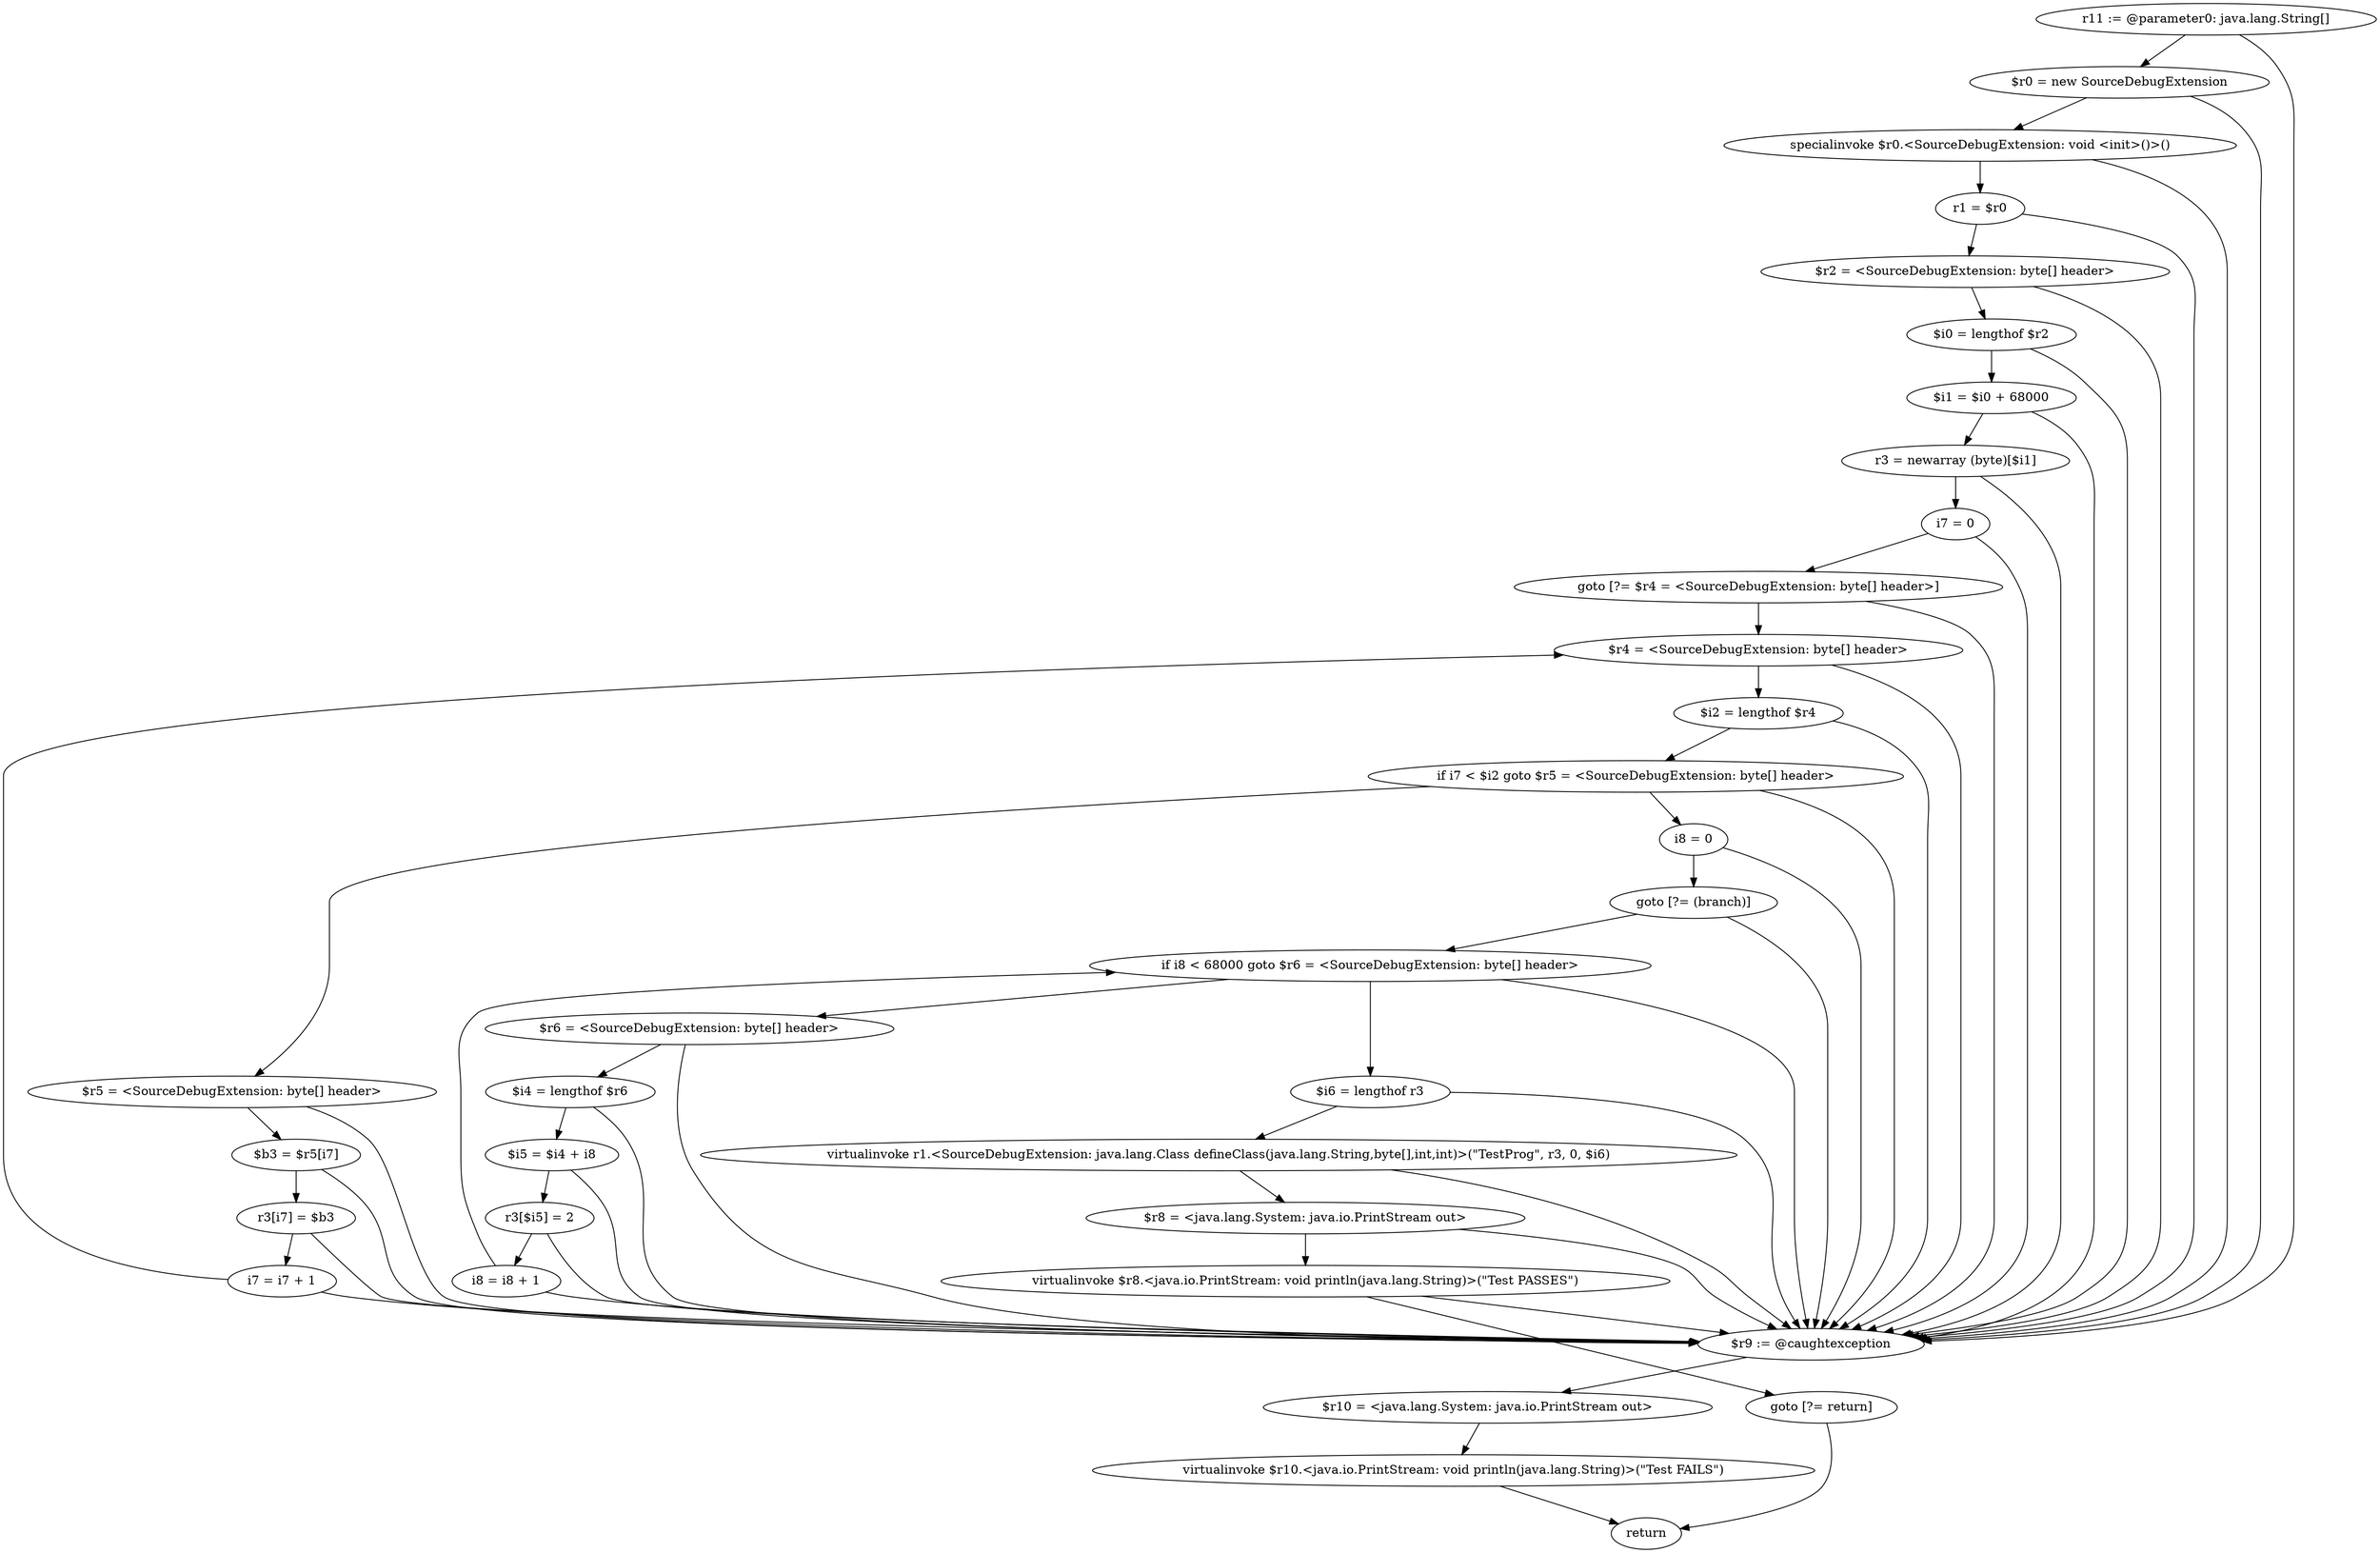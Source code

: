 digraph "unitGraph" {
    "r11 := @parameter0: java.lang.String[]"
    "$r0 = new SourceDebugExtension"
    "specialinvoke $r0.<SourceDebugExtension: void <init>()>()"
    "r1 = $r0"
    "$r2 = <SourceDebugExtension: byte[] header>"
    "$i0 = lengthof $r2"
    "$i1 = $i0 + 68000"
    "r3 = newarray (byte)[$i1]"
    "i7 = 0"
    "goto [?= $r4 = <SourceDebugExtension: byte[] header>]"
    "$r5 = <SourceDebugExtension: byte[] header>"
    "$b3 = $r5[i7]"
    "r3[i7] = $b3"
    "i7 = i7 + 1"
    "$r4 = <SourceDebugExtension: byte[] header>"
    "$i2 = lengthof $r4"
    "if i7 < $i2 goto $r5 = <SourceDebugExtension: byte[] header>"
    "i8 = 0"
    "goto [?= (branch)]"
    "$r6 = <SourceDebugExtension: byte[] header>"
    "$i4 = lengthof $r6"
    "$i5 = $i4 + i8"
    "r3[$i5] = 2"
    "i8 = i8 + 1"
    "if i8 < 68000 goto $r6 = <SourceDebugExtension: byte[] header>"
    "$i6 = lengthof r3"
    "virtualinvoke r1.<SourceDebugExtension: java.lang.Class defineClass(java.lang.String,byte[],int,int)>(\"TestProg\", r3, 0, $i6)"
    "$r8 = <java.lang.System: java.io.PrintStream out>"
    "virtualinvoke $r8.<java.io.PrintStream: void println(java.lang.String)>(\"Test PASSES\")"
    "goto [?= return]"
    "$r9 := @caughtexception"
    "$r10 = <java.lang.System: java.io.PrintStream out>"
    "virtualinvoke $r10.<java.io.PrintStream: void println(java.lang.String)>(\"Test FAILS\")"
    "return"
    "r11 := @parameter0: java.lang.String[]"->"$r0 = new SourceDebugExtension";
    "r11 := @parameter0: java.lang.String[]"->"$r9 := @caughtexception";
    "$r0 = new SourceDebugExtension"->"specialinvoke $r0.<SourceDebugExtension: void <init>()>()";
    "$r0 = new SourceDebugExtension"->"$r9 := @caughtexception";
    "specialinvoke $r0.<SourceDebugExtension: void <init>()>()"->"r1 = $r0";
    "specialinvoke $r0.<SourceDebugExtension: void <init>()>()"->"$r9 := @caughtexception";
    "r1 = $r0"->"$r2 = <SourceDebugExtension: byte[] header>";
    "r1 = $r0"->"$r9 := @caughtexception";
    "$r2 = <SourceDebugExtension: byte[] header>"->"$i0 = lengthof $r2";
    "$r2 = <SourceDebugExtension: byte[] header>"->"$r9 := @caughtexception";
    "$i0 = lengthof $r2"->"$i1 = $i0 + 68000";
    "$i0 = lengthof $r2"->"$r9 := @caughtexception";
    "$i1 = $i0 + 68000"->"r3 = newarray (byte)[$i1]";
    "$i1 = $i0 + 68000"->"$r9 := @caughtexception";
    "r3 = newarray (byte)[$i1]"->"i7 = 0";
    "r3 = newarray (byte)[$i1]"->"$r9 := @caughtexception";
    "i7 = 0"->"goto [?= $r4 = <SourceDebugExtension: byte[] header>]";
    "i7 = 0"->"$r9 := @caughtexception";
    "goto [?= $r4 = <SourceDebugExtension: byte[] header>]"->"$r4 = <SourceDebugExtension: byte[] header>";
    "goto [?= $r4 = <SourceDebugExtension: byte[] header>]"->"$r9 := @caughtexception";
    "$r5 = <SourceDebugExtension: byte[] header>"->"$b3 = $r5[i7]";
    "$r5 = <SourceDebugExtension: byte[] header>"->"$r9 := @caughtexception";
    "$b3 = $r5[i7]"->"r3[i7] = $b3";
    "$b3 = $r5[i7]"->"$r9 := @caughtexception";
    "r3[i7] = $b3"->"i7 = i7 + 1";
    "r3[i7] = $b3"->"$r9 := @caughtexception";
    "i7 = i7 + 1"->"$r4 = <SourceDebugExtension: byte[] header>";
    "i7 = i7 + 1"->"$r9 := @caughtexception";
    "$r4 = <SourceDebugExtension: byte[] header>"->"$i2 = lengthof $r4";
    "$r4 = <SourceDebugExtension: byte[] header>"->"$r9 := @caughtexception";
    "$i2 = lengthof $r4"->"if i7 < $i2 goto $r5 = <SourceDebugExtension: byte[] header>";
    "$i2 = lengthof $r4"->"$r9 := @caughtexception";
    "if i7 < $i2 goto $r5 = <SourceDebugExtension: byte[] header>"->"i8 = 0";
    "if i7 < $i2 goto $r5 = <SourceDebugExtension: byte[] header>"->"$r5 = <SourceDebugExtension: byte[] header>";
    "if i7 < $i2 goto $r5 = <SourceDebugExtension: byte[] header>"->"$r9 := @caughtexception";
    "i8 = 0"->"goto [?= (branch)]";
    "i8 = 0"->"$r9 := @caughtexception";
    "goto [?= (branch)]"->"if i8 < 68000 goto $r6 = <SourceDebugExtension: byte[] header>";
    "goto [?= (branch)]"->"$r9 := @caughtexception";
    "$r6 = <SourceDebugExtension: byte[] header>"->"$i4 = lengthof $r6";
    "$r6 = <SourceDebugExtension: byte[] header>"->"$r9 := @caughtexception";
    "$i4 = lengthof $r6"->"$i5 = $i4 + i8";
    "$i4 = lengthof $r6"->"$r9 := @caughtexception";
    "$i5 = $i4 + i8"->"r3[$i5] = 2";
    "$i5 = $i4 + i8"->"$r9 := @caughtexception";
    "r3[$i5] = 2"->"i8 = i8 + 1";
    "r3[$i5] = 2"->"$r9 := @caughtexception";
    "i8 = i8 + 1"->"if i8 < 68000 goto $r6 = <SourceDebugExtension: byte[] header>";
    "i8 = i8 + 1"->"$r9 := @caughtexception";
    "if i8 < 68000 goto $r6 = <SourceDebugExtension: byte[] header>"->"$i6 = lengthof r3";
    "if i8 < 68000 goto $r6 = <SourceDebugExtension: byte[] header>"->"$r6 = <SourceDebugExtension: byte[] header>";
    "if i8 < 68000 goto $r6 = <SourceDebugExtension: byte[] header>"->"$r9 := @caughtexception";
    "$i6 = lengthof r3"->"virtualinvoke r1.<SourceDebugExtension: java.lang.Class defineClass(java.lang.String,byte[],int,int)>(\"TestProg\", r3, 0, $i6)";
    "$i6 = lengthof r3"->"$r9 := @caughtexception";
    "virtualinvoke r1.<SourceDebugExtension: java.lang.Class defineClass(java.lang.String,byte[],int,int)>(\"TestProg\", r3, 0, $i6)"->"$r8 = <java.lang.System: java.io.PrintStream out>";
    "virtualinvoke r1.<SourceDebugExtension: java.lang.Class defineClass(java.lang.String,byte[],int,int)>(\"TestProg\", r3, 0, $i6)"->"$r9 := @caughtexception";
    "$r8 = <java.lang.System: java.io.PrintStream out>"->"virtualinvoke $r8.<java.io.PrintStream: void println(java.lang.String)>(\"Test PASSES\")";
    "$r8 = <java.lang.System: java.io.PrintStream out>"->"$r9 := @caughtexception";
    "virtualinvoke $r8.<java.io.PrintStream: void println(java.lang.String)>(\"Test PASSES\")"->"goto [?= return]";
    "virtualinvoke $r8.<java.io.PrintStream: void println(java.lang.String)>(\"Test PASSES\")"->"$r9 := @caughtexception";
    "goto [?= return]"->"return";
    "$r9 := @caughtexception"->"$r10 = <java.lang.System: java.io.PrintStream out>";
    "$r10 = <java.lang.System: java.io.PrintStream out>"->"virtualinvoke $r10.<java.io.PrintStream: void println(java.lang.String)>(\"Test FAILS\")";
    "virtualinvoke $r10.<java.io.PrintStream: void println(java.lang.String)>(\"Test FAILS\")"->"return";
}
